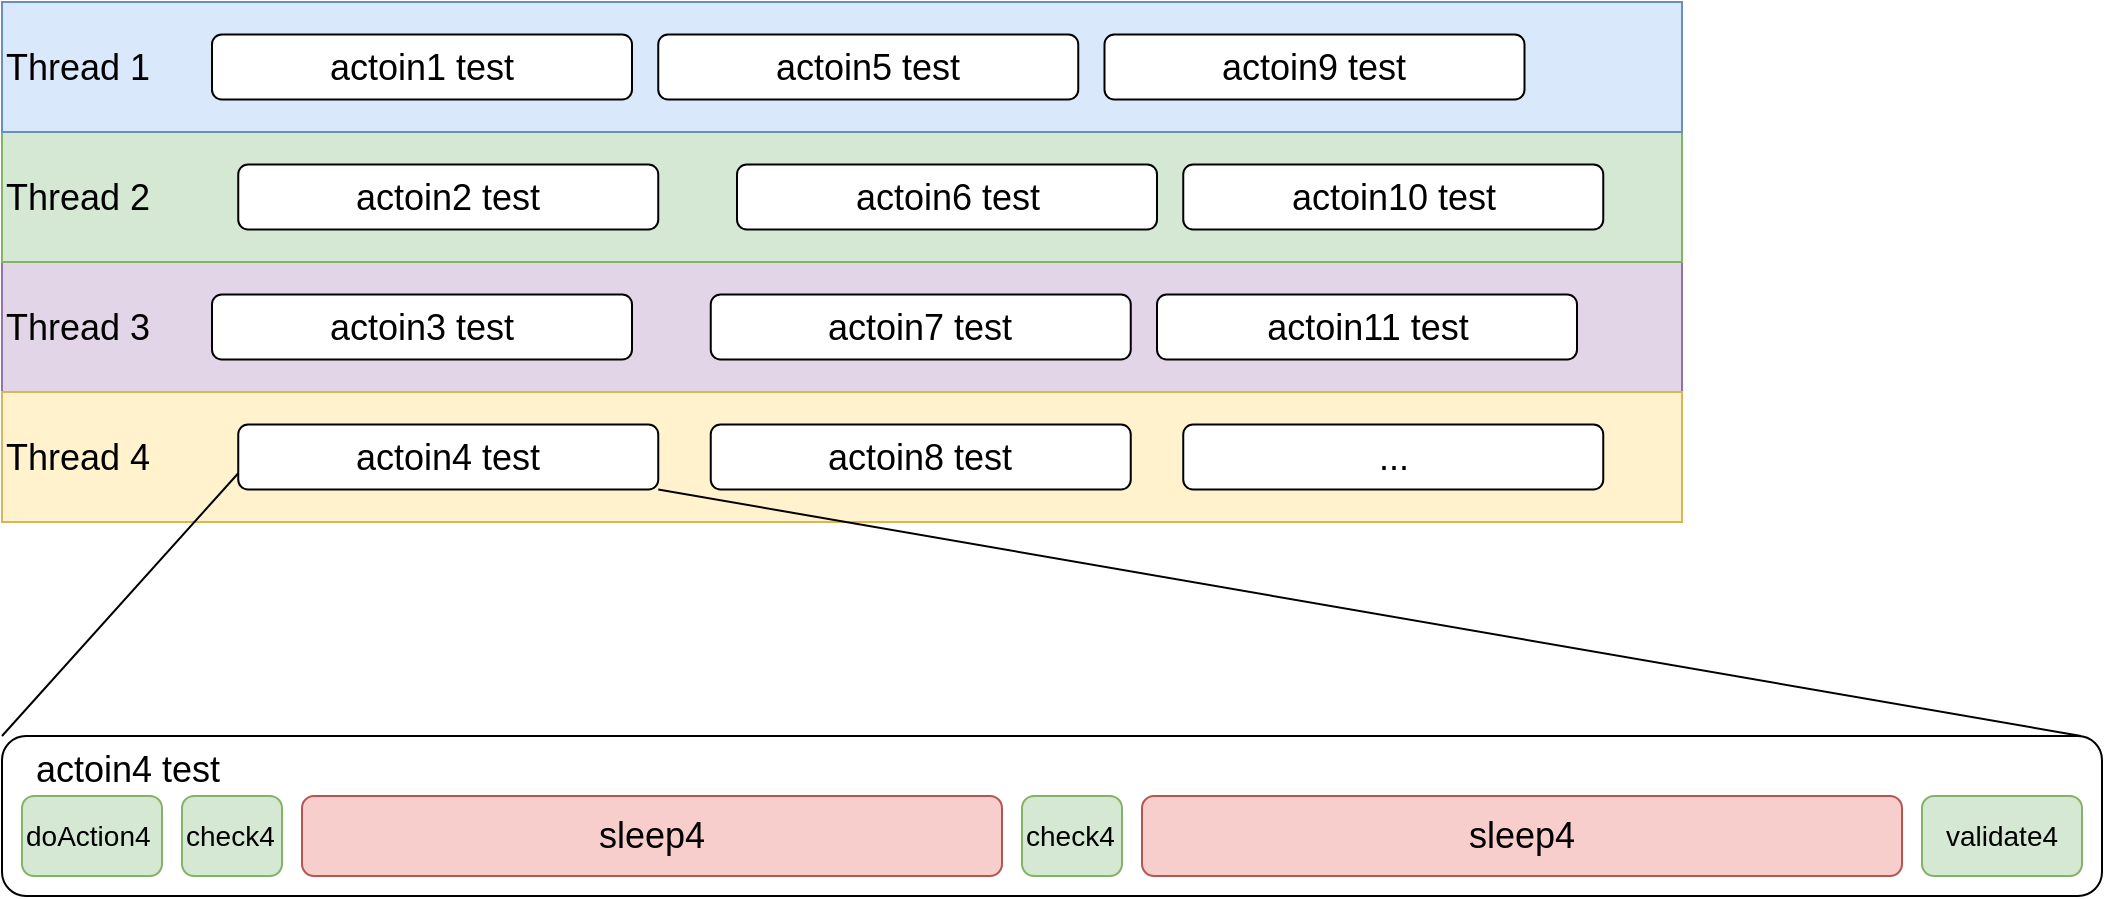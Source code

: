 <mxfile version="12.6.5" type="device" pages="2"><diagram id="XYGe5V3eimkXmvL2IuAR" name="threads"><mxGraphModel dx="1357" dy="738" grid="1" gridSize="10" guides="1" tooltips="1" connect="1" arrows="1" fold="1" page="1" pageScale="1" pageWidth="1169" pageHeight="827" math="0" shadow="0"><root><mxCell id="0"/><mxCell id="1" parent="0"/><mxCell id="g5LDJpvOq-MqJpDEQ8EU-40" value="&amp;nbsp; &amp;nbsp;actoin4 test" style="rounded=1;whiteSpace=wrap;html=1;fontSize=18;align=left;verticalAlign=top;" parent="1" vertex="1"><mxGeometry x="40" y="437" width="1050" height="80" as="geometry"/></mxCell><mxCell id="g5LDJpvOq-MqJpDEQ8EU-41" value="doAction4" style="rounded=1;whiteSpace=wrap;html=1;fontSize=14;align=left;fillColor=#d5e8d4;strokeColor=#82b366;" parent="1" vertex="1"><mxGeometry x="50" y="467" width="70" height="40" as="geometry"/></mxCell><mxCell id="g5LDJpvOq-MqJpDEQ8EU-42" value="check4" style="rounded=1;whiteSpace=wrap;html=1;fontSize=14;align=left;fillColor=#d5e8d4;strokeColor=#82b366;" parent="1" vertex="1"><mxGeometry x="130" y="467" width="50" height="40" as="geometry"/></mxCell><mxCell id="g5LDJpvOq-MqJpDEQ8EU-43" value="sleep4" style="rounded=1;whiteSpace=wrap;html=1;fontSize=18;align=center;fillColor=#f8cecc;strokeColor=#b85450;" parent="1" vertex="1"><mxGeometry x="190" y="467" width="350" height="40" as="geometry"/></mxCell><mxCell id="g5LDJpvOq-MqJpDEQ8EU-44" value="check4" style="rounded=1;whiteSpace=wrap;html=1;fontSize=14;align=left;fillColor=#d5e8d4;strokeColor=#82b366;" parent="1" vertex="1"><mxGeometry x="550" y="467" width="50" height="40" as="geometry"/></mxCell><mxCell id="g5LDJpvOq-MqJpDEQ8EU-45" value="sleep4" style="rounded=1;whiteSpace=wrap;html=1;fontSize=18;align=center;fillColor=#f8cecc;strokeColor=#b85450;" parent="1" vertex="1"><mxGeometry x="610" y="467" width="380" height="40" as="geometry"/></mxCell><mxCell id="g5LDJpvOq-MqJpDEQ8EU-47" value="validate4" style="rounded=1;whiteSpace=wrap;html=1;fontSize=14;align=center;fillColor=#d5e8d4;strokeColor=#82b366;" parent="1" vertex="1"><mxGeometry x="1000" y="467" width="80" height="40" as="geometry"/></mxCell><mxCell id="g5LDJpvOq-MqJpDEQ8EU-68" value="" style="group" parent="1" vertex="1" connectable="0"><mxGeometry x="40" y="70" width="840" height="260" as="geometry"/></mxCell><mxCell id="g5LDJpvOq-MqJpDEQ8EU-22" value="Thread 3" style="rounded=0;whiteSpace=wrap;html=1;fontSize=18;align=left;fillColor=#e1d5e7;strokeColor=#9673a6;" parent="g5LDJpvOq-MqJpDEQ8EU-68" vertex="1"><mxGeometry y="130" width="840" height="65" as="geometry"/></mxCell><mxCell id="g5LDJpvOq-MqJpDEQ8EU-23" value="Thread 4" style="rounded=0;whiteSpace=wrap;html=1;fontSize=18;align=left;fillColor=#fff2cc;strokeColor=#d6b656;" parent="g5LDJpvOq-MqJpDEQ8EU-68" vertex="1"><mxGeometry y="195" width="840" height="65" as="geometry"/></mxCell><mxCell id="g5LDJpvOq-MqJpDEQ8EU-21" value="Thread 2" style="rounded=0;whiteSpace=wrap;html=1;fontSize=18;align=left;fillColor=#d5e8d4;strokeColor=#82b366;" parent="g5LDJpvOq-MqJpDEQ8EU-68" vertex="1"><mxGeometry y="65" width="840" height="65" as="geometry"/></mxCell><mxCell id="g5LDJpvOq-MqJpDEQ8EU-20" value="Thread 1" style="rounded=0;whiteSpace=wrap;html=1;fontSize=18;align=left;fillColor=#dae8fc;strokeColor=#6c8ebf;" parent="g5LDJpvOq-MqJpDEQ8EU-68" vertex="1"><mxGeometry width="840" height="65" as="geometry"/></mxCell><mxCell id="g5LDJpvOq-MqJpDEQ8EU-1" value="actoin1 test" style="rounded=1;whiteSpace=wrap;html=1;fontSize=18;" parent="g5LDJpvOq-MqJpDEQ8EU-68" vertex="1"><mxGeometry x="105" y="16.25" width="210" height="32.5" as="geometry"/></mxCell><mxCell id="g5LDJpvOq-MqJpDEQ8EU-3" value="actoin2 test" style="rounded=1;whiteSpace=wrap;html=1;fontSize=18;" parent="g5LDJpvOq-MqJpDEQ8EU-68" vertex="1"><mxGeometry x="118.125" y="81.25" width="210" height="32.5" as="geometry"/></mxCell><mxCell id="g5LDJpvOq-MqJpDEQ8EU-4" value="actoin3 test" style="rounded=1;whiteSpace=wrap;html=1;fontSize=18;" parent="g5LDJpvOq-MqJpDEQ8EU-68" vertex="1"><mxGeometry x="105" y="146.25" width="210" height="32.5" as="geometry"/></mxCell><mxCell id="g5LDJpvOq-MqJpDEQ8EU-5" value="actoin4 test" style="rounded=1;whiteSpace=wrap;html=1;fontSize=18;" parent="g5LDJpvOq-MqJpDEQ8EU-68" vertex="1"><mxGeometry x="118.125" y="211.25" width="210" height="32.5" as="geometry"/></mxCell><mxCell id="g5LDJpvOq-MqJpDEQ8EU-6" value="actoin5 test" style="rounded=1;whiteSpace=wrap;html=1;fontSize=18;" parent="g5LDJpvOq-MqJpDEQ8EU-68" vertex="1"><mxGeometry x="328.125" y="16.25" width="210" height="32.5" as="geometry"/></mxCell><mxCell id="g5LDJpvOq-MqJpDEQ8EU-7" value="actoin6 test" style="rounded=1;whiteSpace=wrap;html=1;fontSize=18;" parent="g5LDJpvOq-MqJpDEQ8EU-68" vertex="1"><mxGeometry x="367.5" y="81.25" width="210" height="32.5" as="geometry"/></mxCell><mxCell id="g5LDJpvOq-MqJpDEQ8EU-8" value="actoin7 test" style="rounded=1;whiteSpace=wrap;html=1;fontSize=18;" parent="g5LDJpvOq-MqJpDEQ8EU-68" vertex="1"><mxGeometry x="354.375" y="146.25" width="210" height="32.5" as="geometry"/></mxCell><mxCell id="g5LDJpvOq-MqJpDEQ8EU-9" value="actoin8 test" style="rounded=1;whiteSpace=wrap;html=1;fontSize=18;" parent="g5LDJpvOq-MqJpDEQ8EU-68" vertex="1"><mxGeometry x="354.375" y="211.25" width="210" height="32.5" as="geometry"/></mxCell><mxCell id="g5LDJpvOq-MqJpDEQ8EU-10" value="actoin9 test" style="rounded=1;whiteSpace=wrap;html=1;fontSize=18;" parent="g5LDJpvOq-MqJpDEQ8EU-68" vertex="1"><mxGeometry x="551.25" y="16.25" width="210" height="32.5" as="geometry"/></mxCell><mxCell id="g5LDJpvOq-MqJpDEQ8EU-11" value="actoin10 test" style="rounded=1;whiteSpace=wrap;html=1;fontSize=18;" parent="g5LDJpvOq-MqJpDEQ8EU-68" vertex="1"><mxGeometry x="590.625" y="81.25" width="210" height="32.5" as="geometry"/></mxCell><mxCell id="g5LDJpvOq-MqJpDEQ8EU-12" value="actoin11 test" style="rounded=1;whiteSpace=wrap;html=1;fontSize=18;" parent="g5LDJpvOq-MqJpDEQ8EU-68" vertex="1"><mxGeometry x="577.5" y="146.25" width="210" height="32.5" as="geometry"/></mxCell><mxCell id="g5LDJpvOq-MqJpDEQ8EU-13" value="..." style="rounded=1;whiteSpace=wrap;html=1;fontSize=18;" parent="g5LDJpvOq-MqJpDEQ8EU-68" vertex="1"><mxGeometry x="590.625" y="211.25" width="210" height="32.5" as="geometry"/></mxCell><mxCell id="g5LDJpvOq-MqJpDEQ8EU-48" value="" style="endArrow=none;html=1;fontSize=18;exitX=0;exitY=0;exitDx=0;exitDy=0;entryX=0;entryY=0.75;entryDx=0;entryDy=0;" parent="1" source="g5LDJpvOq-MqJpDEQ8EU-40" target="g5LDJpvOq-MqJpDEQ8EU-5" edge="1"><mxGeometry width="50" height="50" relative="1" as="geometry"><mxPoint x="20" y="590" as="sourcePoint"/><mxPoint x="70" y="540" as="targetPoint"/></mxGeometry></mxCell><mxCell id="g5LDJpvOq-MqJpDEQ8EU-49" value="" style="endArrow=none;html=1;fontSize=18;entryX=1;entryY=1;entryDx=0;entryDy=0;exitX=0.99;exitY=0;exitDx=0;exitDy=0;exitPerimeter=0;entryPerimeter=0;" parent="1" source="g5LDJpvOq-MqJpDEQ8EU-40" target="g5LDJpvOq-MqJpDEQ8EU-5" edge="1"><mxGeometry width="50" height="50" relative="1" as="geometry"><mxPoint x="50.0" y="380" as="sourcePoint"/><mxPoint x="140" y="320" as="targetPoint"/></mxGeometry></mxCell></root></mxGraphModel></diagram><diagram id="58aB9kYa-1UFSIPfvQqK" name="coroutines"><mxGraphModel dx="1131" dy="656" grid="1" gridSize="10" guides="1" tooltips="1" connect="1" arrows="1" fold="1" page="1" pageScale="1" pageWidth="1169" pageHeight="827" math="0" shadow="0"><root><mxCell id="qvyzK9fY5BRDSZa23KJ5-0"/><mxCell id="qvyzK9fY5BRDSZa23KJ5-1" parent="qvyzK9fY5BRDSZa23KJ5-0"/><mxCell id="qvyzK9fY5BRDSZa23KJ5-2" value="" style="group;container=1;" vertex="1" connectable="0" parent="qvyzK9fY5BRDSZa23KJ5-1"><mxGeometry x="150" y="187" width="950" height="320" as="geometry"/></mxCell><mxCell id="qvyzK9fY5BRDSZa23KJ5-3" value="" style="group" vertex="1" connectable="0" parent="qvyzK9fY5BRDSZa23KJ5-2"><mxGeometry width="690" height="320" as="geometry"/></mxCell><mxCell id="qvyzK9fY5BRDSZa23KJ5-4" value="Thread 4" style="rounded=0;whiteSpace=wrap;html=1;fontSize=18;align=left;fillColor=#fff2cc;strokeColor=#d6b656;" vertex="1" parent="qvyzK9fY5BRDSZa23KJ5-3"><mxGeometry y="240" width="690" height="80" as="geometry"/></mxCell><mxCell id="qvyzK9fY5BRDSZa23KJ5-5" value="Thread 2" style="rounded=0;whiteSpace=wrap;html=1;fontSize=18;align=left;fillColor=#d5e8d4;strokeColor=#82b366;" vertex="1" parent="qvyzK9fY5BRDSZa23KJ5-3"><mxGeometry y="80" width="690" height="80" as="geometry"/></mxCell><mxCell id="qvyzK9fY5BRDSZa23KJ5-6" value="Thread 1" style="rounded=0;whiteSpace=wrap;html=1;fontSize=18;align=left;fillColor=#dae8fc;strokeColor=#6c8ebf;" vertex="1" parent="qvyzK9fY5BRDSZa23KJ5-3"><mxGeometry width="690" height="80" as="geometry"/></mxCell><mxCell id="qvyzK9fY5BRDSZa23KJ5-7" value="validate5" style="rounded=1;whiteSpace=wrap;html=1;fontSize=18;align=center;" vertex="1" parent="qvyzK9fY5BRDSZa23KJ5-3"><mxGeometry x="610" y="260" width="80" height="40" as="geometry"/></mxCell><mxCell id="qvyzK9fY5BRDSZa23KJ5-8" value="doAction6" style="rounded=1;whiteSpace=wrap;html=1;fontSize=18;align=left;" vertex="1" parent="qvyzK9fY5BRDSZa23KJ5-3"><mxGeometry x="260" y="100" width="90" height="40" as="geometry"/></mxCell><mxCell id="qvyzK9fY5BRDSZa23KJ5-9" value="doAction8" style="rounded=1;whiteSpace=wrap;html=1;fontSize=18;align=left;" vertex="1" parent="qvyzK9fY5BRDSZa23KJ5-3"><mxGeometry x="260" y="260" width="90" height="40" as="geometry"/></mxCell><mxCell id="qvyzK9fY5BRDSZa23KJ5-10" value="check6" style="rounded=1;whiteSpace=wrap;html=1;fontSize=18;align=left;" vertex="1" parent="qvyzK9fY5BRDSZa23KJ5-3"><mxGeometry x="355" y="100" width="60" height="40" as="geometry"/></mxCell><mxCell id="qvyzK9fY5BRDSZa23KJ5-11" value="check8" style="rounded=1;whiteSpace=wrap;html=1;fontSize=18;align=left;" vertex="1" parent="qvyzK9fY5BRDSZa23KJ5-3"><mxGeometry x="360" y="260" width="60" height="40" as="geometry"/></mxCell><mxCell id="qvyzK9fY5BRDSZa23KJ5-12" value="check5" style="rounded=1;whiteSpace=wrap;html=1;fontSize=18;align=left;" vertex="1" parent="qvyzK9fY5BRDSZa23KJ5-3"><mxGeometry x="430" y="260" width="60" height="40" as="geometry"/></mxCell><mxCell id="qvyzK9fY5BRDSZa23KJ5-13" value="check8" style="rounded=1;whiteSpace=wrap;html=1;fontSize=18;align=left;" vertex="1" parent="qvyzK9fY5BRDSZa23KJ5-3"><mxGeometry x="500" y="260" width="60" height="40" as="geometry"/></mxCell><mxCell id="qvyzK9fY5BRDSZa23KJ5-14" value="check6" style="rounded=1;whiteSpace=wrap;html=1;fontSize=18;align=left;" vertex="1" parent="qvyzK9fY5BRDSZa23KJ5-3"><mxGeometry x="500" y="100" width="60" height="40" as="geometry"/></mxCell><mxCell id="qvyzK9fY5BRDSZa23KJ5-15" value="validate2" style="rounded=1;whiteSpace=wrap;html=1;fontSize=18;align=center;" vertex="1" parent="qvyzK9fY5BRDSZa23KJ5-3"><mxGeometry x="580" y="100" width="80" height="40" as="geometry"/></mxCell><mxCell id="qvyzK9fY5BRDSZa23KJ5-16" value="Thread 3" style="rounded=0;whiteSpace=wrap;html=1;fontSize=18;align=left;fillColor=#e1d5e7;strokeColor=#9673a6;" vertex="1" parent="qvyzK9fY5BRDSZa23KJ5-2"><mxGeometry y="160" width="690" height="80" as="geometry"/></mxCell><mxCell id="qvyzK9fY5BRDSZa23KJ5-17" value="doAction1" style="rounded=1;whiteSpace=wrap;html=1;fontSize=18;align=left;" vertex="1" parent="qvyzK9fY5BRDSZa23KJ5-2"><mxGeometry x="90" y="20" width="90" height="40" as="geometry"/></mxCell><mxCell id="qvyzK9fY5BRDSZa23KJ5-18" value="check1" style="rounded=1;whiteSpace=wrap;html=1;fontSize=18;align=left;" vertex="1" parent="qvyzK9fY5BRDSZa23KJ5-2"><mxGeometry x="190" y="20" width="60" height="40" as="geometry"/></mxCell><mxCell id="qvyzK9fY5BRDSZa23KJ5-19" value="check1" style="rounded=1;whiteSpace=wrap;html=1;fontSize=18;align=left;" vertex="1" parent="qvyzK9fY5BRDSZa23KJ5-2"><mxGeometry x="450" y="20" width="60" height="40" as="geometry"/></mxCell><mxCell id="qvyzK9fY5BRDSZa23KJ5-20" value="doAction4" style="rounded=1;whiteSpace=wrap;html=1;fontSize=18;align=left;" vertex="1" parent="qvyzK9fY5BRDSZa23KJ5-2"><mxGeometry x="260" y="20" width="90" height="40" as="geometry"/></mxCell><mxCell id="qvyzK9fY5BRDSZa23KJ5-21" value="check4" style="rounded=1;whiteSpace=wrap;html=1;fontSize=18;align=left;" vertex="1" parent="qvyzK9fY5BRDSZa23KJ5-2"><mxGeometry x="360" y="20" width="60" height="40" as="geometry"/></mxCell><mxCell id="qvyzK9fY5BRDSZa23KJ5-22" value="validate4" style="rounded=1;whiteSpace=wrap;html=1;fontSize=18;align=center;" vertex="1" parent="qvyzK9fY5BRDSZa23KJ5-2"><mxGeometry x="510" y="20" width="80" height="40" as="geometry"/></mxCell><mxCell id="qvyzK9fY5BRDSZa23KJ5-23" value="doAction2" style="rounded=1;whiteSpace=wrap;html=1;fontSize=18;align=left;" vertex="1" parent="qvyzK9fY5BRDSZa23KJ5-2"><mxGeometry x="90" y="100" width="90" height="40" as="geometry"/></mxCell><mxCell id="qvyzK9fY5BRDSZa23KJ5-24" value="doAction3" style="rounded=1;whiteSpace=wrap;html=1;fontSize=18;align=left;" vertex="1" parent="qvyzK9fY5BRDSZa23KJ5-2"><mxGeometry x="80" y="180" width="90" height="40" as="geometry"/></mxCell><mxCell id="qvyzK9fY5BRDSZa23KJ5-25" value="doAction5" style="rounded=1;whiteSpace=wrap;html=1;fontSize=18;align=left;" vertex="1" parent="qvyzK9fY5BRDSZa23KJ5-2"><mxGeometry x="90" y="260" width="90" height="40" as="geometry"/></mxCell><mxCell id="qvyzK9fY5BRDSZa23KJ5-26" value="check2" style="rounded=1;whiteSpace=wrap;html=1;fontSize=18;align=left;" vertex="1" parent="qvyzK9fY5BRDSZa23KJ5-2"><mxGeometry x="190" y="100" width="60" height="40" as="geometry"/></mxCell><mxCell id="qvyzK9fY5BRDSZa23KJ5-27" value="check3" style="rounded=1;whiteSpace=wrap;html=1;fontSize=18;align=left;" vertex="1" parent="qvyzK9fY5BRDSZa23KJ5-2"><mxGeometry x="180" y="180" width="60" height="40" as="geometry"/></mxCell><mxCell id="qvyzK9fY5BRDSZa23KJ5-28" value="check5" style="rounded=1;whiteSpace=wrap;html=1;fontSize=18;align=left;" vertex="1" parent="qvyzK9fY5BRDSZa23KJ5-2"><mxGeometry x="190" y="260" width="60" height="40" as="geometry"/></mxCell><mxCell id="qvyzK9fY5BRDSZa23KJ5-29" value="check2" style="rounded=1;whiteSpace=wrap;html=1;fontSize=18;align=left;" vertex="1" parent="qvyzK9fY5BRDSZa23KJ5-2"><mxGeometry x="420" y="100" width="60" height="40" as="geometry"/></mxCell><mxCell id="qvyzK9fY5BRDSZa23KJ5-30" value="check3" style="rounded=1;whiteSpace=wrap;html=1;fontSize=18;align=left;" vertex="1" parent="qvyzK9fY5BRDSZa23KJ5-2"><mxGeometry x="360" y="180" width="60" height="40" as="geometry"/></mxCell><mxCell id="qvyzK9fY5BRDSZa23KJ5-31" value="validate3" style="rounded=1;whiteSpace=wrap;html=1;fontSize=18;align=center;" vertex="1" parent="qvyzK9fY5BRDSZa23KJ5-2"><mxGeometry x="600" y="180" width="80" height="40" as="geometry"/></mxCell><mxCell id="qvyzK9fY5BRDSZa23KJ5-32" value="doAction7" style="rounded=1;whiteSpace=wrap;html=1;fontSize=18;align=left;" vertex="1" parent="qvyzK9fY5BRDSZa23KJ5-2"><mxGeometry x="260" y="180" width="90" height="40" as="geometry"/></mxCell><mxCell id="qvyzK9fY5BRDSZa23KJ5-33" value="check7" style="rounded=1;whiteSpace=wrap;html=1;fontSize=18;align=left;" vertex="1" parent="qvyzK9fY5BRDSZa23KJ5-2"><mxGeometry x="430" y="180" width="60" height="40" as="geometry"/></mxCell><mxCell id="qvyzK9fY5BRDSZa23KJ5-34" value="check7" style="rounded=1;whiteSpace=wrap;html=1;fontSize=18;align=left;" vertex="1" parent="qvyzK9fY5BRDSZa23KJ5-2"><mxGeometry x="520" y="180" width="60" height="40" as="geometry"/></mxCell></root></mxGraphModel></diagram></mxfile>